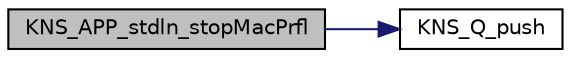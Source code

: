 digraph "KNS_APP_stdln_stopMacPrfl"
{
 // INTERACTIVE_SVG=YES
 // LATEX_PDF_SIZE
  edge [fontname="Helvetica",fontsize="10",labelfontname="Helvetica",labelfontsize="10"];
  node [fontname="Helvetica",fontsize="10",shape=record];
  rankdir="LR";
  Node1 [label="KNS_APP_stdln_stopMacPrfl",height=0.2,width=0.4,color="black", fillcolor="grey75", style="filled", fontcolor="black",tooltip="Stop MAC profile for the standalone application."];
  Node1 -> Node2 [color="midnightblue",fontsize="10",style="solid",fontname="Helvetica"];
  Node2 [label="KNS_Q_push",height=0.2,width=0.4,color="black", fillcolor="white", style="filled",URL="$d1/ddb/group___k_n_s___q.html#gac9a2be7939be73c32fd7eefb0d3ab3b3",tooltip="This function is used to push an element into a queue."];
}
